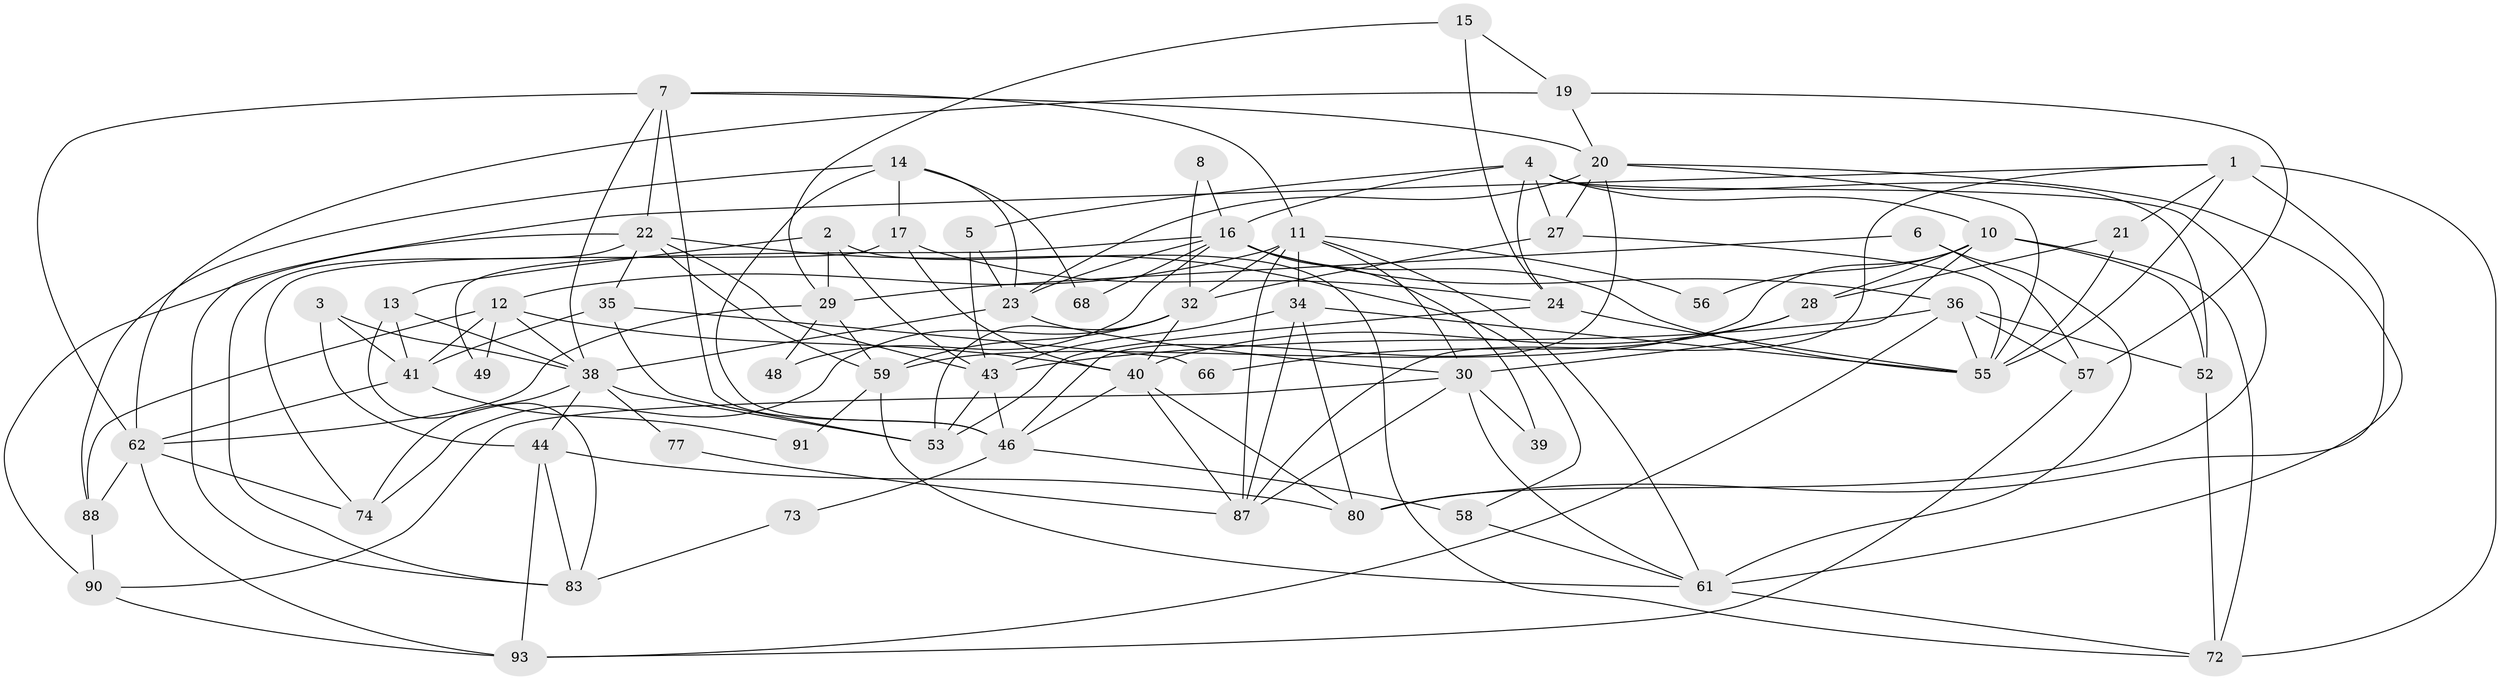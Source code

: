 // original degree distribution, {5: 0.22580645161290322, 3: 0.25806451612903225, 4: 0.21505376344086022, 2: 0.15053763440860216, 6: 0.11827956989247312, 7: 0.03225806451612903}
// Generated by graph-tools (version 1.1) at 2025/42/03/06/25 10:42:00]
// undirected, 61 vertices, 148 edges
graph export_dot {
graph [start="1"]
  node [color=gray90,style=filled];
  1 [super="+9"];
  2 [super="+76"];
  3;
  4 [super="+82"];
  5 [super="+51"];
  6;
  7 [super="+89"];
  8;
  10 [super="+25"];
  11 [super="+18"];
  12 [super="+26"];
  13;
  14;
  15;
  16 [super="+81"];
  17 [super="+69"];
  19 [super="+42"];
  20 [super="+31"];
  21;
  22 [super="+75"];
  23 [super="+64"];
  24 [super="+86"];
  27 [super="+54"];
  28 [super="+33"];
  29 [super="+37"];
  30 [super="+67"];
  32 [super="+84"];
  34 [super="+71"];
  35 [super="+47"];
  36 [super="+60"];
  38 [super="+78"];
  39;
  40 [super="+50"];
  41;
  43 [super="+79"];
  44 [super="+45"];
  46 [super="+70"];
  48;
  49;
  52;
  53;
  55 [super="+65"];
  56;
  57;
  58;
  59 [super="+63"];
  61 [super="+85"];
  62 [super="+92"];
  66;
  68;
  72;
  73;
  74;
  77;
  80;
  83;
  87;
  88;
  90;
  91;
  93;
  1 -- 72;
  1 -- 80;
  1 -- 83;
  1 -- 21;
  1 -- 87;
  1 -- 55;
  2 -- 72;
  2 -- 43;
  2 -- 29;
  2 -- 13;
  3 -- 41;
  3 -- 44;
  3 -- 38;
  4 -- 27;
  4 -- 24;
  4 -- 80;
  4 -- 16;
  4 -- 5;
  4 -- 52;
  4 -- 10;
  5 -- 43;
  5 -- 23;
  6 -- 61;
  6 -- 57;
  6 -- 29;
  7 -- 22;
  7 -- 38;
  7 -- 20;
  7 -- 46;
  7 -- 11;
  7 -- 62;
  8 -- 32;
  8 -- 16;
  10 -- 56 [weight=2];
  10 -- 28;
  10 -- 52;
  10 -- 72;
  10 -- 59;
  10 -- 30;
  11 -- 56;
  11 -- 87;
  11 -- 34;
  11 -- 12;
  11 -- 61;
  11 -- 30;
  11 -- 32;
  12 -- 38;
  12 -- 49;
  12 -- 88;
  12 -- 41;
  12 -- 40;
  13 -- 83;
  13 -- 38;
  13 -- 41;
  14 -- 88;
  14 -- 17;
  14 -- 68;
  14 -- 46;
  14 -- 23;
  15 -- 19;
  15 -- 29;
  15 -- 24;
  16 -- 23;
  16 -- 39;
  16 -- 68;
  16 -- 49;
  16 -- 48;
  16 -- 36;
  16 -- 55;
  17 -- 40;
  17 -- 24;
  17 -- 74;
  19 -- 20;
  19 -- 57;
  19 -- 62;
  20 -- 55;
  20 -- 61;
  20 -- 27;
  20 -- 46;
  20 -- 23;
  21 -- 55;
  21 -- 28;
  22 -- 43 [weight=2];
  22 -- 35;
  22 -- 83;
  22 -- 90;
  22 -- 58;
  22 -- 59;
  23 -- 30;
  23 -- 38;
  24 -- 53;
  24 -- 55;
  27 -- 55;
  27 -- 32;
  28 -- 40;
  28 -- 66;
  29 -- 48;
  29 -- 62;
  29 -- 59;
  30 -- 90;
  30 -- 87;
  30 -- 39;
  30 -- 61;
  32 -- 53;
  32 -- 74;
  32 -- 59;
  32 -- 40;
  34 -- 87;
  34 -- 80;
  34 -- 55;
  34 -- 43;
  35 -- 41 [weight=2];
  35 -- 53;
  35 -- 66;
  36 -- 93;
  36 -- 57;
  36 -- 43 [weight=2];
  36 -- 52;
  36 -- 55;
  38 -- 44 [weight=2];
  38 -- 53;
  38 -- 74;
  38 -- 77;
  40 -- 87;
  40 -- 80;
  40 -- 46;
  41 -- 62;
  41 -- 91;
  43 -- 53;
  43 -- 46;
  44 -- 80;
  44 -- 83;
  44 -- 93;
  46 -- 58;
  46 -- 73;
  52 -- 72;
  57 -- 93;
  58 -- 61;
  59 -- 61;
  59 -- 91;
  61 -- 72;
  62 -- 93;
  62 -- 88;
  62 -- 74;
  73 -- 83;
  77 -- 87;
  88 -- 90;
  90 -- 93;
}
